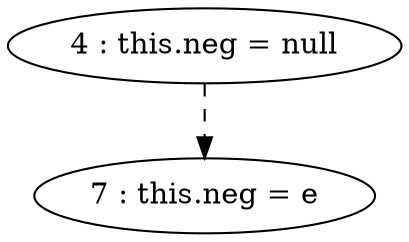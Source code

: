 digraph G {
"4 : this.neg = null"
"4 : this.neg = null" -> "7 : this.neg = e" [style=dashed]
"7 : this.neg = e"
}